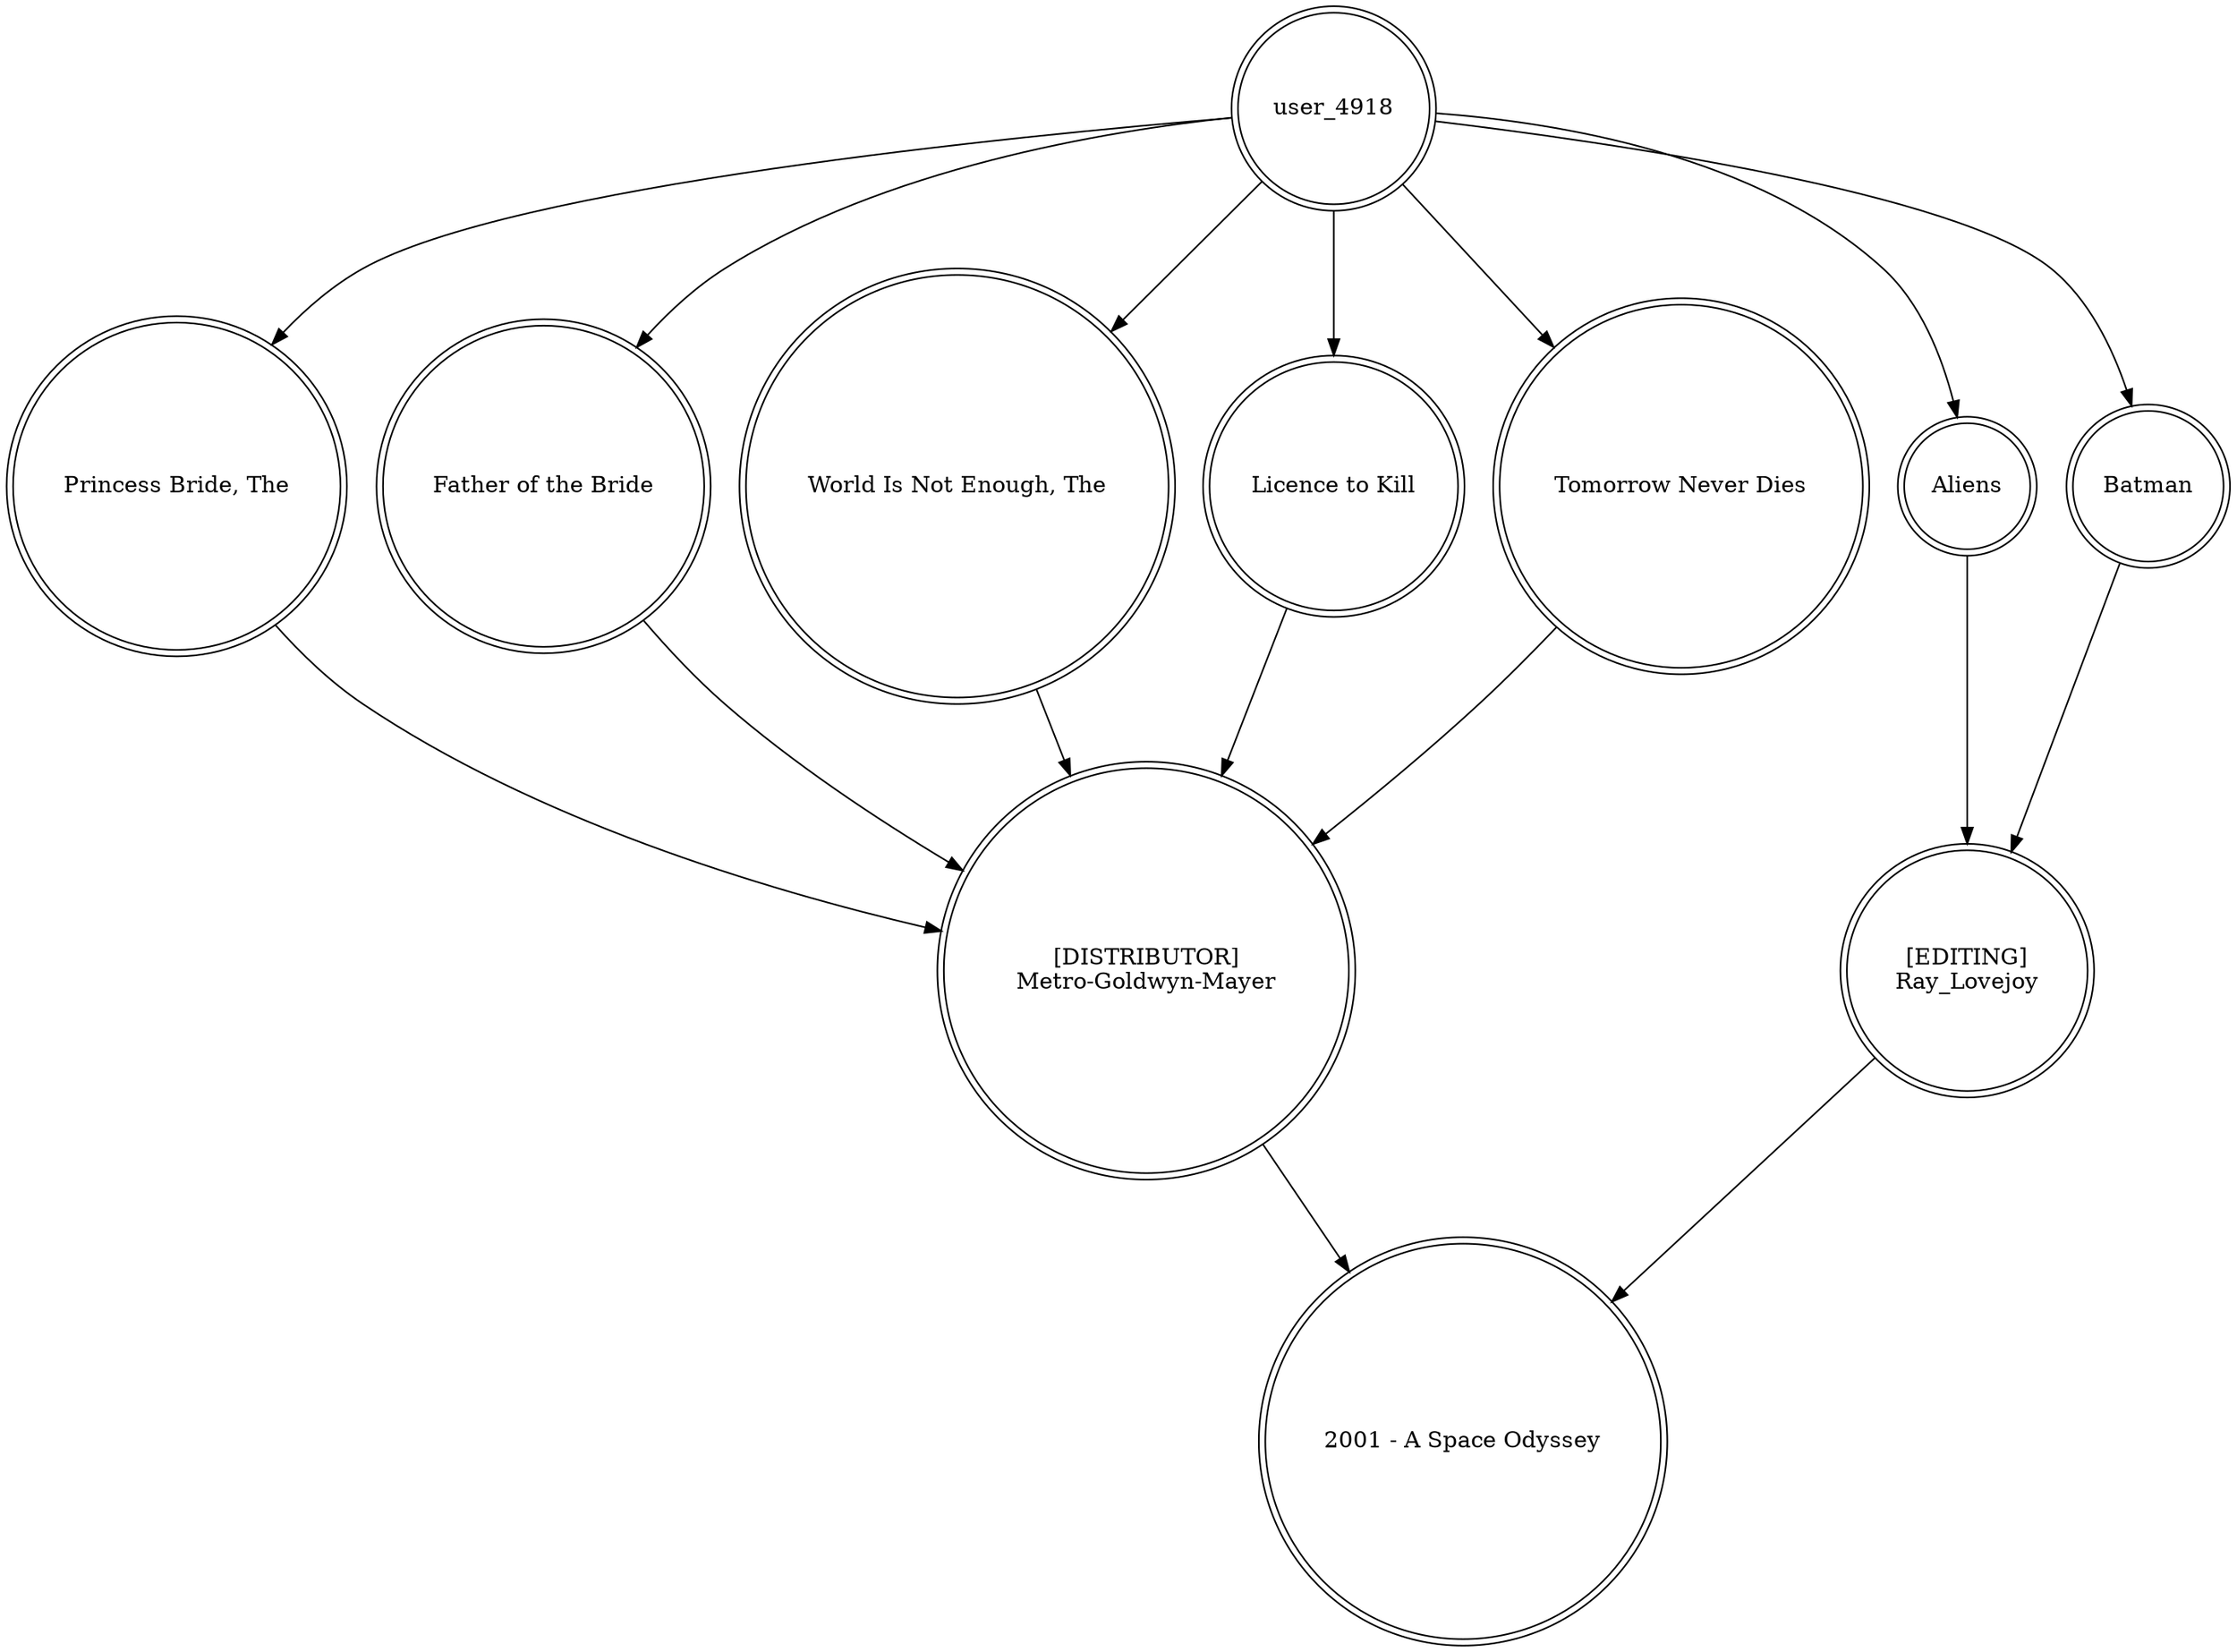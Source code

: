 digraph finite_state_machine {
	node [shape=doublecircle]
	user_4918 -> "Princess Bride, The"
	user_4918 -> "Father of the Bride"
	"[DISTRIBUTOR]
Metro-Goldwyn-Mayer" -> "2001 - A Space Odyssey"
	user_4918 -> "World Is Not Enough, The"
	user_4918 -> "Licence to Kill"
	Aliens -> "[EDITING]
Ray_Lovejoy"
	"Father of the Bride" -> "[DISTRIBUTOR]
Metro-Goldwyn-Mayer"
	"World Is Not Enough, The" -> "[DISTRIBUTOR]
Metro-Goldwyn-Mayer"
	user_4918 -> Aliens
	Batman -> "[EDITING]
Ray_Lovejoy"
	"[EDITING]
Ray_Lovejoy" -> "2001 - A Space Odyssey"
	"Tomorrow Never Dies" -> "[DISTRIBUTOR]
Metro-Goldwyn-Mayer"
	user_4918 -> Batman
	user_4918 -> "Tomorrow Never Dies"
	"Princess Bride, The" -> "[DISTRIBUTOR]
Metro-Goldwyn-Mayer"
	"Licence to Kill" -> "[DISTRIBUTOR]
Metro-Goldwyn-Mayer"
}
